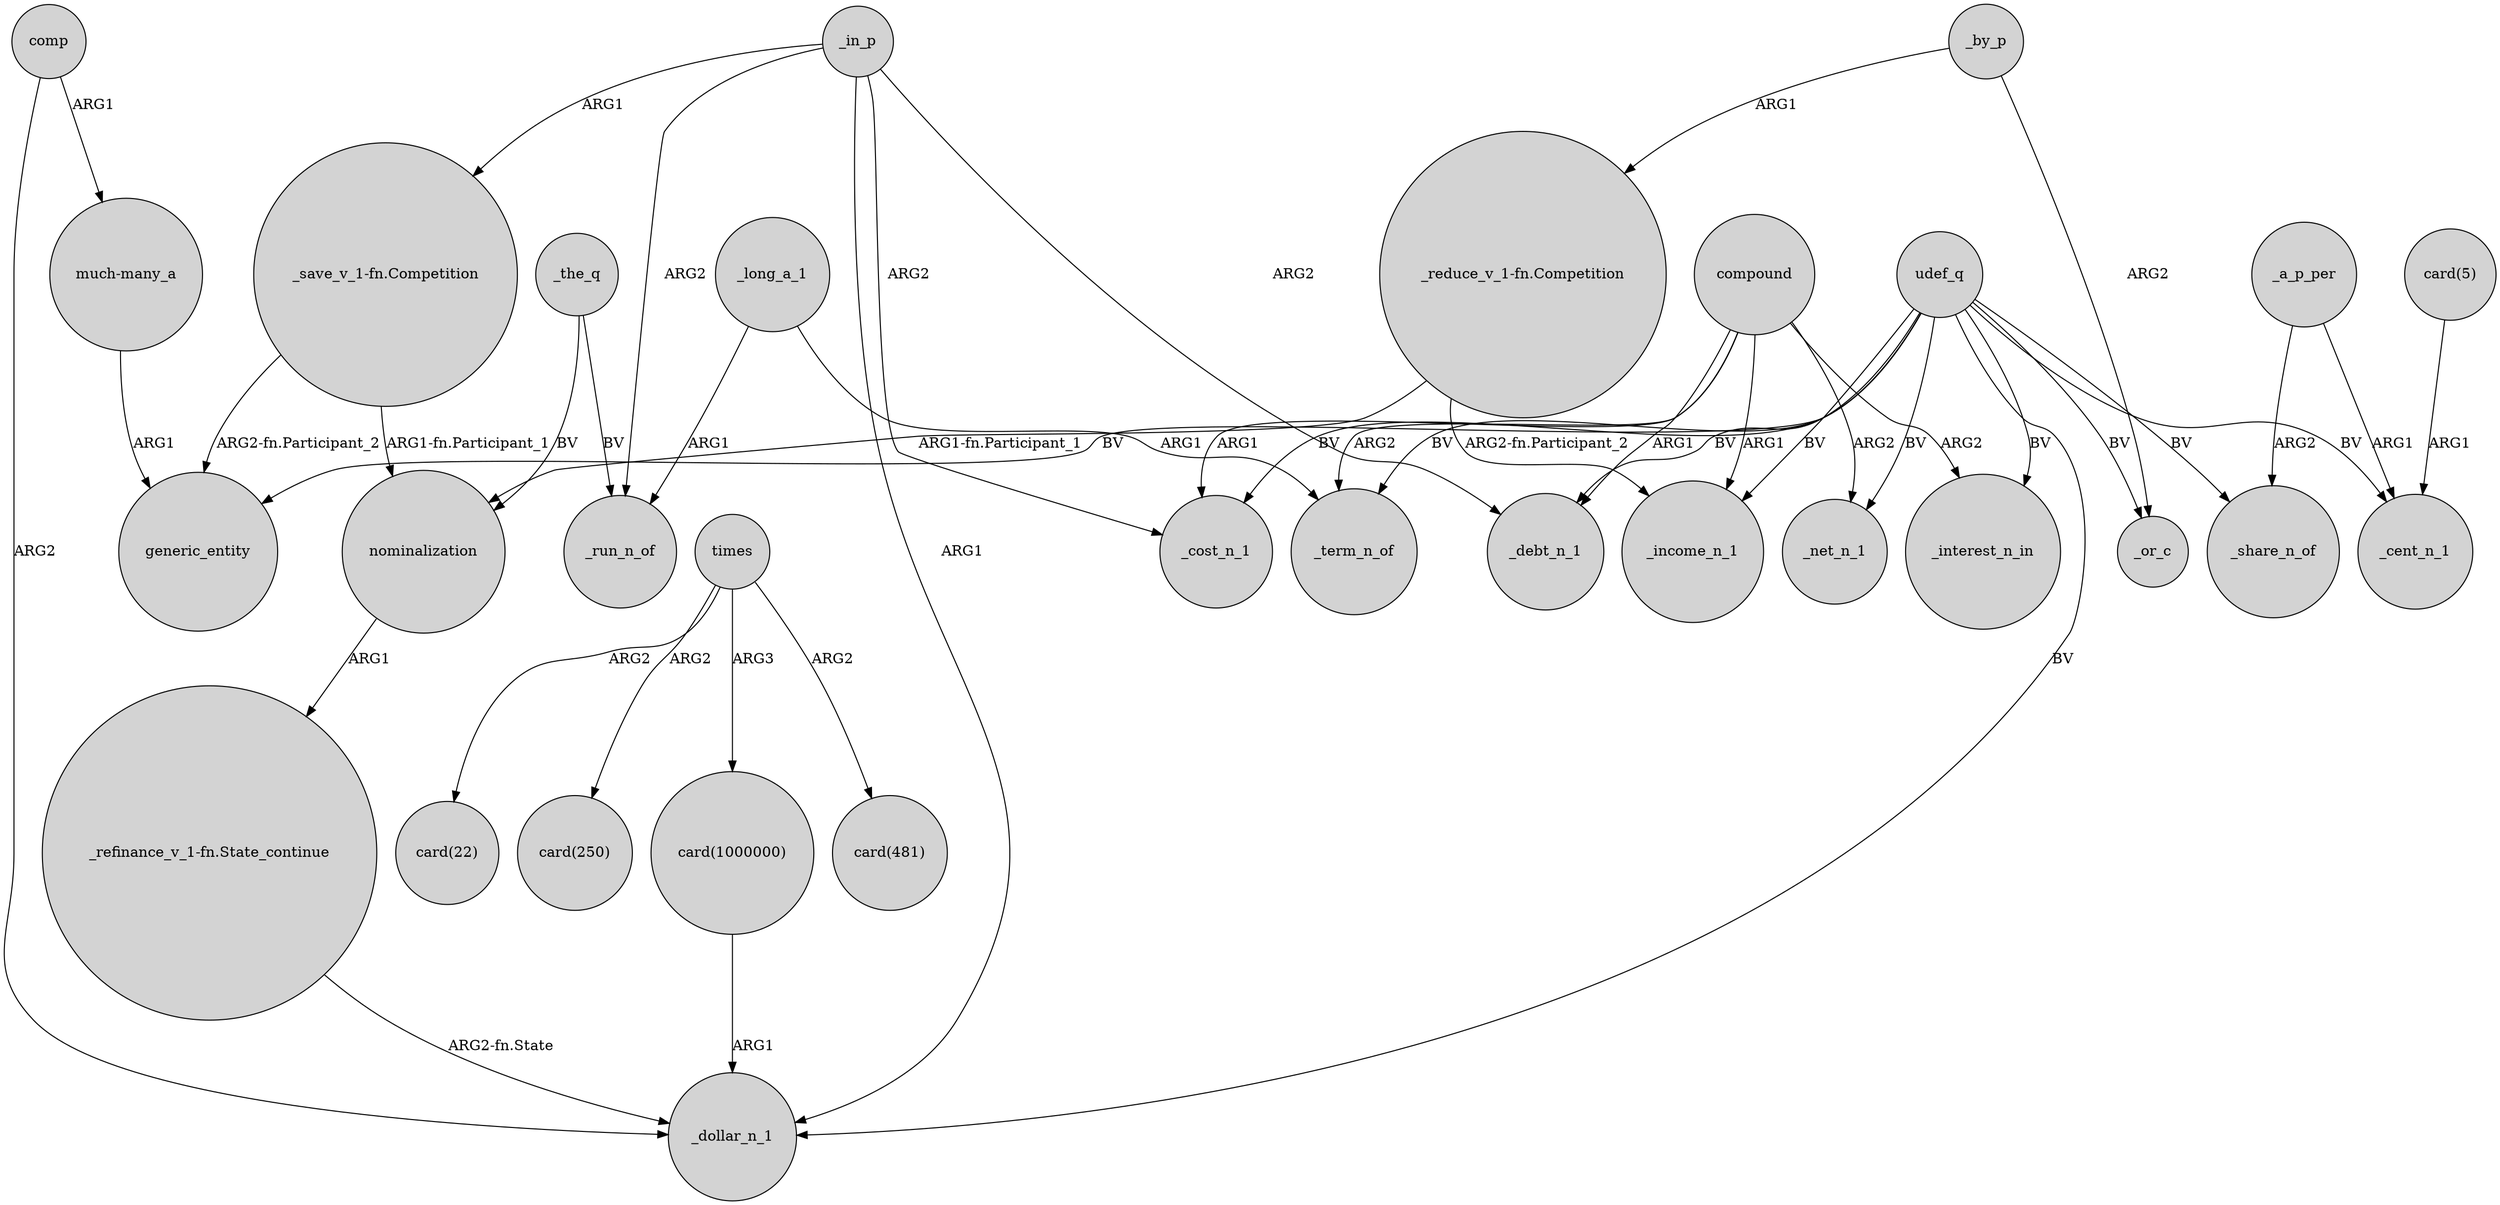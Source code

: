 digraph {
	node [shape=circle style=filled]
	_the_q -> nominalization [label=BV]
	udef_q -> _term_n_of [label=BV]
	_long_a_1 -> _run_n_of [label=ARG1]
	compound -> _net_n_1 [label=ARG2]
	comp -> _dollar_n_1 [label=ARG2]
	_in_p -> _run_n_of [label=ARG2]
	compound -> _term_n_of [label=ARG2]
	_in_p -> _cost_n_1 [label=ARG2]
	_a_p_per -> _cent_n_1 [label=ARG1]
	nominalization -> "_refinance_v_1-fn.State_continue" [label=ARG1]
	udef_q -> _income_n_1 [label=BV]
	_the_q -> _run_n_of [label=BV]
	times -> "card(1000000)" [label=ARG3]
	_long_a_1 -> _term_n_of [label=ARG1]
	"_save_v_1-fn.Competition" -> generic_entity [label="ARG2-fn.Participant_2"]
	udef_q -> _cent_n_1 [label=BV]
	udef_q -> generic_entity [label=BV]
	_by_p -> _or_c [label=ARG2]
	udef_q -> _or_c [label=BV]
	times -> "card(481)" [label=ARG2]
	_in_p -> _dollar_n_1 [label=ARG1]
	comp -> "much-many_a" [label=ARG1]
	compound -> _income_n_1 [label=ARG1]
	udef_q -> _debt_n_1 [label=BV]
	_a_p_per -> _share_n_of [label=ARG2]
	"_reduce_v_1-fn.Competition" -> nominalization [label="ARG1-fn.Participant_1"]
	"much-many_a" -> generic_entity [label=ARG1]
	"_save_v_1-fn.Competition" -> nominalization [label="ARG1-fn.Participant_1"]
	times -> "card(22)" [label=ARG2]
	udef_q -> _share_n_of [label=BV]
	udef_q -> _net_n_1 [label=BV]
	udef_q -> _dollar_n_1 [label=BV]
	"card(1000000)" -> _dollar_n_1 [label=ARG1]
	"_refinance_v_1-fn.State_continue" -> _dollar_n_1 [label="ARG2-fn.State"]
	_in_p -> _debt_n_1 [label=ARG2]
	udef_q -> _interest_n_in [label=BV]
	_in_p -> "_save_v_1-fn.Competition" [label=ARG1]
	times -> "card(250)" [label=ARG2]
	compound -> _cost_n_1 [label=ARG1]
	"_reduce_v_1-fn.Competition" -> _income_n_1 [label="ARG2-fn.Participant_2"]
	compound -> _debt_n_1 [label=ARG1]
	_by_p -> "_reduce_v_1-fn.Competition" [label=ARG1]
	compound -> _interest_n_in [label=ARG2]
	udef_q -> _cost_n_1 [label=BV]
	"card(5)" -> _cent_n_1 [label=ARG1]
}
